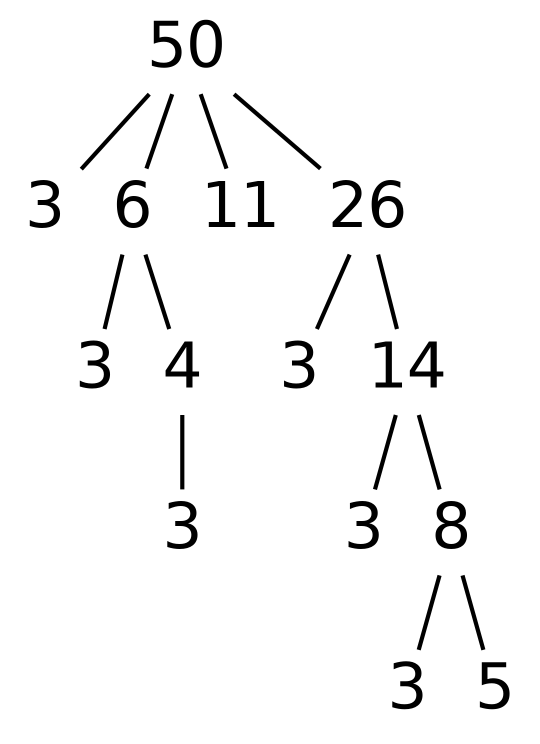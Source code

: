 digraph graph_name {
 graph[nodesep = 0.1];
 edge[dir=none, style=bold];
 node[ fontname = "Helvetica", shape = plaintext, width = 0.25, height = 0.25, fontsize=30];
s50;
s50_3;
s50_6;
s50_6_3;
s50_6_4;
s50_6_4_3;
s50_11;
s50_26;
s50_26_3;
s50_26_14;
s50_26_14_3;
s50_26_14_8;
s50_26_14_8_3;
s50_26_14_8_5;
s50[label="50"];
s50->s50_3;
s50_3[label="3"];
s50->s50_6;
s50_6[label="6"];
s50_6->s50_6_3;
s50_6_3[label="3"];
s50_6->s50_6_4;
s50_6_4[label="4"];
s50_6_4->s50_6_4_3;
s50_6_4_3[label="3"];
s50->s50_11;
s50_11[label="11"];
s50->s50_26;
s50_26[label="26"];
s50_26->s50_26_3;
s50_26_3[label="3"];
s50_26->s50_26_14;
s50_26_14[label="14"];
s50_26_14->s50_26_14_3;
s50_26_14_3[label="3"];
s50_26_14->s50_26_14_8;
s50_26_14_8[label="8"];
s50_26_14_8->s50_26_14_8_3;
s50_26_14_8_3[label="3"];
s50_26_14_8->s50_26_14_8_5;
s50_26_14_8_5[label="5"];
}
